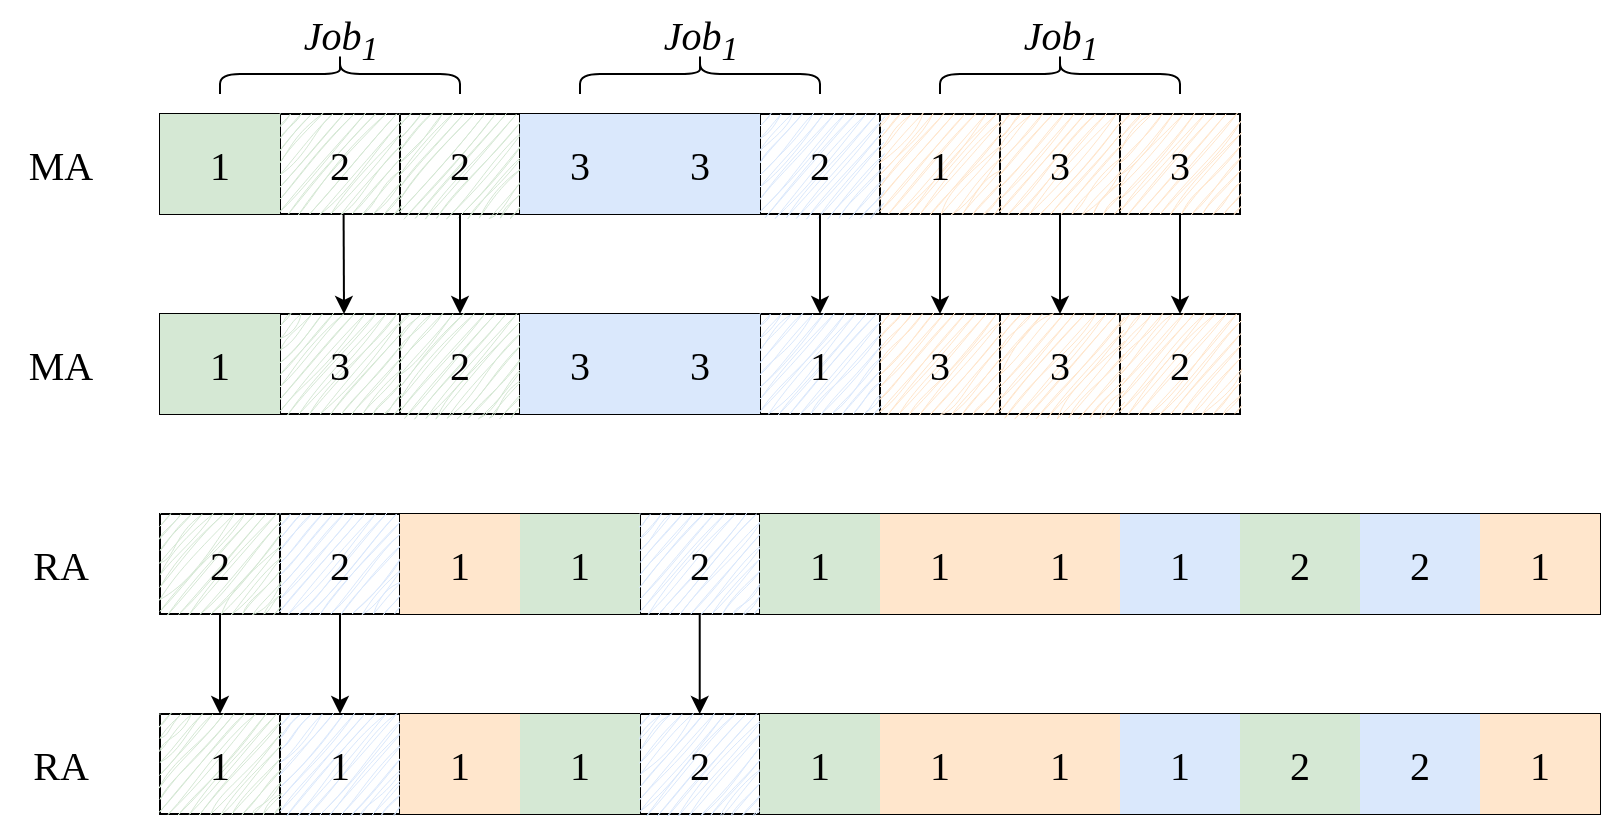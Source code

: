 <mxfile version="26.1.0">
  <diagram name="第 1 页" id="AHAPyQRtncF2UGEA-5q6">
    <mxGraphModel dx="2074" dy="1098" grid="1" gridSize="10" guides="1" tooltips="1" connect="1" arrows="1" fold="1" page="1" pageScale="1" pageWidth="827" pageHeight="1169" math="0" shadow="0">
      <root>
        <mxCell id="0" />
        <mxCell id="1" parent="0" />
        <mxCell id="YXs4LQtfpxjAGhwu3uiu-19" value="" style="shape=table;startSize=0;container=1;collapsible=0;childLayout=tableLayout;fontFamily=Times New Roman;fontSize=20;" vertex="1" parent="1">
          <mxGeometry x="100" y="230" width="540" height="50" as="geometry" />
        </mxCell>
        <mxCell id="YXs4LQtfpxjAGhwu3uiu-20" value="" style="shape=tableRow;horizontal=0;startSize=0;swimlaneHead=0;swimlaneBody=0;strokeColor=inherit;top=0;left=0;bottom=0;right=0;collapsible=0;dropTarget=0;fillColor=none;points=[[0,0.5],[1,0.5]];portConstraint=eastwest;fontFamily=Times New Roman;fontSize=20;" vertex="1" parent="YXs4LQtfpxjAGhwu3uiu-19">
          <mxGeometry width="540" height="50" as="geometry" />
        </mxCell>
        <mxCell id="YXs4LQtfpxjAGhwu3uiu-21" value="1" style="shape=partialRectangle;html=1;whiteSpace=wrap;connectable=0;strokeColor=#82b366;overflow=hidden;fillColor=#d5e8d4;top=0;left=0;bottom=0;right=0;pointerEvents=1;fontFamily=Times New Roman;fontSize=20;" vertex="1" parent="YXs4LQtfpxjAGhwu3uiu-20">
          <mxGeometry width="60" height="50" as="geometry">
            <mxRectangle width="60" height="50" as="alternateBounds" />
          </mxGeometry>
        </mxCell>
        <mxCell id="YXs4LQtfpxjAGhwu3uiu-22" value="2" style="shape=partialRectangle;html=1;whiteSpace=wrap;connectable=0;strokeColor=#82b366;overflow=hidden;fillColor=#d5e8d4;top=0;left=0;bottom=0;right=0;pointerEvents=1;fontFamily=Times New Roman;fontSize=20;sketch=1;curveFitting=1;jiggle=2;" vertex="1" parent="YXs4LQtfpxjAGhwu3uiu-20">
          <mxGeometry x="60" width="60" height="50" as="geometry">
            <mxRectangle width="60" height="50" as="alternateBounds" />
          </mxGeometry>
        </mxCell>
        <mxCell id="YXs4LQtfpxjAGhwu3uiu-23" value="2" style="shape=partialRectangle;html=1;whiteSpace=wrap;connectable=0;strokeColor=#82b366;overflow=hidden;fillColor=#d5e8d4;top=0;left=0;bottom=0;right=0;pointerEvents=1;fontFamily=Times New Roman;fontSize=20;sketch=1;curveFitting=1;jiggle=2;" vertex="1" parent="YXs4LQtfpxjAGhwu3uiu-20">
          <mxGeometry x="120" width="60" height="50" as="geometry">
            <mxRectangle width="60" height="50" as="alternateBounds" />
          </mxGeometry>
        </mxCell>
        <mxCell id="YXs4LQtfpxjAGhwu3uiu-24" value="3" style="shape=partialRectangle;html=1;whiteSpace=wrap;connectable=0;strokeColor=#6c8ebf;overflow=hidden;fillColor=#dae8fc;top=0;left=0;bottom=0;right=0;pointerEvents=1;fontFamily=Times New Roman;fontSize=20;" vertex="1" parent="YXs4LQtfpxjAGhwu3uiu-20">
          <mxGeometry x="180" width="60" height="50" as="geometry">
            <mxRectangle width="60" height="50" as="alternateBounds" />
          </mxGeometry>
        </mxCell>
        <mxCell id="YXs4LQtfpxjAGhwu3uiu-25" value="3" style="shape=partialRectangle;html=1;whiteSpace=wrap;connectable=0;strokeColor=#6c8ebf;overflow=hidden;fillColor=#dae8fc;top=0;left=0;bottom=0;right=0;pointerEvents=1;fontFamily=Times New Roman;fontSize=20;" vertex="1" parent="YXs4LQtfpxjAGhwu3uiu-20">
          <mxGeometry x="240" width="60" height="50" as="geometry">
            <mxRectangle width="60" height="50" as="alternateBounds" />
          </mxGeometry>
        </mxCell>
        <mxCell id="YXs4LQtfpxjAGhwu3uiu-26" value="2" style="shape=partialRectangle;html=1;whiteSpace=wrap;connectable=0;strokeColor=#6c8ebf;overflow=hidden;fillColor=#dae8fc;top=0;left=0;bottom=0;right=0;pointerEvents=1;fontFamily=Times New Roman;fontSize=20;sketch=1;curveFitting=1;jiggle=2;" vertex="1" parent="YXs4LQtfpxjAGhwu3uiu-20">
          <mxGeometry x="300" width="60" height="50" as="geometry">
            <mxRectangle width="60" height="50" as="alternateBounds" />
          </mxGeometry>
        </mxCell>
        <mxCell id="YXs4LQtfpxjAGhwu3uiu-27" value="1" style="shape=partialRectangle;html=1;whiteSpace=wrap;connectable=0;strokeColor=#d79b00;overflow=hidden;fillColor=#ffe6cc;top=0;left=0;bottom=0;right=0;pointerEvents=1;fontFamily=Times New Roman;fontSize=20;sketch=1;curveFitting=1;jiggle=2;" vertex="1" parent="YXs4LQtfpxjAGhwu3uiu-20">
          <mxGeometry x="360" width="60" height="50" as="geometry">
            <mxRectangle width="60" height="50" as="alternateBounds" />
          </mxGeometry>
        </mxCell>
        <mxCell id="YXs4LQtfpxjAGhwu3uiu-28" value="3" style="shape=partialRectangle;html=1;whiteSpace=wrap;connectable=0;strokeColor=#d79b00;overflow=hidden;fillColor=#ffe6cc;top=0;left=0;bottom=0;right=0;pointerEvents=1;fontFamily=Times New Roman;fontSize=20;sketch=1;curveFitting=1;jiggle=2;" vertex="1" parent="YXs4LQtfpxjAGhwu3uiu-20">
          <mxGeometry x="420" width="60" height="50" as="geometry">
            <mxRectangle width="60" height="50" as="alternateBounds" />
          </mxGeometry>
        </mxCell>
        <mxCell id="YXs4LQtfpxjAGhwu3uiu-29" value="3" style="shape=partialRectangle;html=1;whiteSpace=wrap;connectable=0;strokeColor=#d79b00;overflow=hidden;fillColor=#ffe6cc;top=0;left=0;bottom=0;right=0;pointerEvents=1;fontFamily=Times New Roman;fontSize=20;sketch=1;curveFitting=1;jiggle=2;" vertex="1" parent="YXs4LQtfpxjAGhwu3uiu-20">
          <mxGeometry x="480" width="60" height="50" as="geometry">
            <mxRectangle width="60" height="50" as="alternateBounds" />
          </mxGeometry>
        </mxCell>
        <mxCell id="YXs4LQtfpxjAGhwu3uiu-30" value="MA" style="text;html=1;align=center;verticalAlign=middle;resizable=0;points=[];autosize=1;strokeColor=none;fillColor=none;fontFamily=Times New Roman;fontSize=20;" vertex="1" parent="1">
          <mxGeometry x="20" y="235" width="60" height="40" as="geometry" />
        </mxCell>
        <mxCell id="YXs4LQtfpxjAGhwu3uiu-43" value="" style="shape=table;startSize=0;container=1;collapsible=0;childLayout=tableLayout;fontFamily=Times New Roman;fontSize=20;" vertex="1" parent="1">
          <mxGeometry x="100" y="330" width="540" height="50" as="geometry" />
        </mxCell>
        <mxCell id="YXs4LQtfpxjAGhwu3uiu-44" value="" style="shape=tableRow;horizontal=0;startSize=0;swimlaneHead=0;swimlaneBody=0;strokeColor=inherit;top=0;left=0;bottom=0;right=0;collapsible=0;dropTarget=0;fillColor=none;points=[[0,0.5],[1,0.5]];portConstraint=eastwest;fontFamily=Times New Roman;fontSize=20;" vertex="1" parent="YXs4LQtfpxjAGhwu3uiu-43">
          <mxGeometry width="540" height="50" as="geometry" />
        </mxCell>
        <mxCell id="YXs4LQtfpxjAGhwu3uiu-45" value="1" style="shape=partialRectangle;html=1;whiteSpace=wrap;connectable=0;strokeColor=#82b366;overflow=hidden;fillColor=#d5e8d4;top=0;left=0;bottom=0;right=0;pointerEvents=1;fontFamily=Times New Roman;fontSize=20;" vertex="1" parent="YXs4LQtfpxjAGhwu3uiu-44">
          <mxGeometry width="60" height="50" as="geometry">
            <mxRectangle width="60" height="50" as="alternateBounds" />
          </mxGeometry>
        </mxCell>
        <mxCell id="YXs4LQtfpxjAGhwu3uiu-46" value="3" style="shape=partialRectangle;html=1;whiteSpace=wrap;connectable=0;strokeColor=#82b366;overflow=hidden;fillColor=#d5e8d4;top=0;left=0;bottom=0;right=0;pointerEvents=1;fontFamily=Times New Roman;fontSize=20;sketch=1;curveFitting=1;jiggle=2;" vertex="1" parent="YXs4LQtfpxjAGhwu3uiu-44">
          <mxGeometry x="60" width="60" height="50" as="geometry">
            <mxRectangle width="60" height="50" as="alternateBounds" />
          </mxGeometry>
        </mxCell>
        <mxCell id="YXs4LQtfpxjAGhwu3uiu-47" value="2" style="shape=partialRectangle;html=1;whiteSpace=wrap;connectable=0;strokeColor=#82b366;overflow=hidden;fillColor=#d5e8d4;top=0;left=0;bottom=0;right=0;pointerEvents=1;fontFamily=Times New Roman;fontSize=20;sketch=1;curveFitting=1;jiggle=2;" vertex="1" parent="YXs4LQtfpxjAGhwu3uiu-44">
          <mxGeometry x="120" width="60" height="50" as="geometry">
            <mxRectangle width="60" height="50" as="alternateBounds" />
          </mxGeometry>
        </mxCell>
        <mxCell id="YXs4LQtfpxjAGhwu3uiu-48" value="3" style="shape=partialRectangle;html=1;whiteSpace=wrap;connectable=0;strokeColor=#6c8ebf;overflow=hidden;fillColor=#dae8fc;top=0;left=0;bottom=0;right=0;pointerEvents=1;fontFamily=Times New Roman;fontSize=20;" vertex="1" parent="YXs4LQtfpxjAGhwu3uiu-44">
          <mxGeometry x="180" width="60" height="50" as="geometry">
            <mxRectangle width="60" height="50" as="alternateBounds" />
          </mxGeometry>
        </mxCell>
        <mxCell id="YXs4LQtfpxjAGhwu3uiu-49" value="3" style="shape=partialRectangle;html=1;whiteSpace=wrap;connectable=0;strokeColor=#6c8ebf;overflow=hidden;fillColor=#dae8fc;top=0;left=0;bottom=0;right=0;pointerEvents=1;fontFamily=Times New Roman;fontSize=20;" vertex="1" parent="YXs4LQtfpxjAGhwu3uiu-44">
          <mxGeometry x="240" width="60" height="50" as="geometry">
            <mxRectangle width="60" height="50" as="alternateBounds" />
          </mxGeometry>
        </mxCell>
        <mxCell id="YXs4LQtfpxjAGhwu3uiu-50" value="1" style="shape=partialRectangle;html=1;whiteSpace=wrap;connectable=0;strokeColor=#6c8ebf;overflow=hidden;fillColor=#dae8fc;top=0;left=0;bottom=0;right=0;pointerEvents=1;fontFamily=Times New Roman;fontSize=20;sketch=1;curveFitting=1;jiggle=2;" vertex="1" parent="YXs4LQtfpxjAGhwu3uiu-44">
          <mxGeometry x="300" width="60" height="50" as="geometry">
            <mxRectangle width="60" height="50" as="alternateBounds" />
          </mxGeometry>
        </mxCell>
        <mxCell id="YXs4LQtfpxjAGhwu3uiu-51" value="3" style="shape=partialRectangle;html=1;whiteSpace=wrap;connectable=0;strokeColor=#d79b00;overflow=hidden;fillColor=#ffe6cc;top=0;left=0;bottom=0;right=0;pointerEvents=1;fontFamily=Times New Roman;fontSize=20;sketch=1;curveFitting=1;jiggle=2;" vertex="1" parent="YXs4LQtfpxjAGhwu3uiu-44">
          <mxGeometry x="360" width="60" height="50" as="geometry">
            <mxRectangle width="60" height="50" as="alternateBounds" />
          </mxGeometry>
        </mxCell>
        <mxCell id="YXs4LQtfpxjAGhwu3uiu-52" value="3" style="shape=partialRectangle;html=1;whiteSpace=wrap;connectable=0;strokeColor=#d79b00;overflow=hidden;fillColor=#ffe6cc;top=0;left=0;bottom=0;right=0;pointerEvents=1;fontFamily=Times New Roman;fontSize=20;sketch=1;curveFitting=1;jiggle=2;" vertex="1" parent="YXs4LQtfpxjAGhwu3uiu-44">
          <mxGeometry x="420" width="60" height="50" as="geometry">
            <mxRectangle width="60" height="50" as="alternateBounds" />
          </mxGeometry>
        </mxCell>
        <mxCell id="YXs4LQtfpxjAGhwu3uiu-53" value="2" style="shape=partialRectangle;html=1;whiteSpace=wrap;connectable=0;strokeColor=#d79b00;overflow=hidden;fillColor=#ffe6cc;top=0;left=0;bottom=0;right=0;pointerEvents=1;fontFamily=Times New Roman;fontSize=20;sketch=1;curveFitting=1;jiggle=2;" vertex="1" parent="YXs4LQtfpxjAGhwu3uiu-44">
          <mxGeometry x="480" width="60" height="50" as="geometry">
            <mxRectangle width="60" height="50" as="alternateBounds" />
          </mxGeometry>
        </mxCell>
        <mxCell id="YXs4LQtfpxjAGhwu3uiu-54" value="MA" style="text;html=1;align=center;verticalAlign=middle;resizable=0;points=[];autosize=1;strokeColor=none;fillColor=none;fontFamily=Times New Roman;fontSize=20;" vertex="1" parent="1">
          <mxGeometry x="20" y="335" width="60" height="40" as="geometry" />
        </mxCell>
        <mxCell id="YXs4LQtfpxjAGhwu3uiu-55" value="" style="endArrow=classic;html=1;rounded=0;exitX=0.17;exitY=1.009;exitDx=0;exitDy=0;exitPerimeter=0;fontFamily=Times New Roman;" edge="1" parent="1" source="YXs4LQtfpxjAGhwu3uiu-20">
          <mxGeometry width="50" height="50" relative="1" as="geometry">
            <mxPoint x="330" y="310" as="sourcePoint" />
            <mxPoint x="192" y="330" as="targetPoint" />
          </mxGeometry>
        </mxCell>
        <mxCell id="YXs4LQtfpxjAGhwu3uiu-56" value="" style="endArrow=classic;html=1;rounded=0;exitX=0.17;exitY=1.009;exitDx=0;exitDy=0;exitPerimeter=0;fontFamily=Times New Roman;" edge="1" parent="1">
          <mxGeometry width="50" height="50" relative="1" as="geometry">
            <mxPoint x="250" y="280" as="sourcePoint" />
            <mxPoint x="250" y="330" as="targetPoint" />
          </mxGeometry>
        </mxCell>
        <mxCell id="YXs4LQtfpxjAGhwu3uiu-57" value="" style="endArrow=classic;html=1;rounded=0;exitX=0.17;exitY=1.009;exitDx=0;exitDy=0;exitPerimeter=0;fontFamily=Times New Roman;" edge="1" parent="1">
          <mxGeometry width="50" height="50" relative="1" as="geometry">
            <mxPoint x="490" y="280" as="sourcePoint" />
            <mxPoint x="490" y="330" as="targetPoint" />
          </mxGeometry>
        </mxCell>
        <mxCell id="YXs4LQtfpxjAGhwu3uiu-58" value="" style="endArrow=classic;html=1;rounded=0;exitX=0.17;exitY=1.009;exitDx=0;exitDy=0;exitPerimeter=0;fontFamily=Times New Roman;" edge="1" parent="1">
          <mxGeometry width="50" height="50" relative="1" as="geometry">
            <mxPoint x="550" y="280" as="sourcePoint" />
            <mxPoint x="550" y="330" as="targetPoint" />
          </mxGeometry>
        </mxCell>
        <mxCell id="YXs4LQtfpxjAGhwu3uiu-59" value="" style="endArrow=classic;html=1;rounded=0;exitX=0.17;exitY=1.009;exitDx=0;exitDy=0;exitPerimeter=0;fontFamily=Times New Roman;" edge="1" parent="1">
          <mxGeometry width="50" height="50" relative="1" as="geometry">
            <mxPoint x="610" y="280" as="sourcePoint" />
            <mxPoint x="610" y="330" as="targetPoint" />
          </mxGeometry>
        </mxCell>
        <mxCell id="YXs4LQtfpxjAGhwu3uiu-60" value="" style="endArrow=classic;html=1;rounded=0;exitX=0.17;exitY=1.009;exitDx=0;exitDy=0;exitPerimeter=0;fontFamily=Times New Roman;" edge="1" parent="1">
          <mxGeometry width="50" height="50" relative="1" as="geometry">
            <mxPoint x="430" y="280" as="sourcePoint" />
            <mxPoint x="430" y="330" as="targetPoint" />
          </mxGeometry>
        </mxCell>
        <mxCell id="YXs4LQtfpxjAGhwu3uiu-72" value="RA" style="text;html=1;align=center;verticalAlign=middle;resizable=0;points=[];autosize=1;strokeColor=none;fillColor=none;fontFamily=Times New Roman;fontSize=20;" vertex="1" parent="1">
          <mxGeometry x="25" y="435" width="50" height="40" as="geometry" />
        </mxCell>
        <mxCell id="YXs4LQtfpxjAGhwu3uiu-73" value="" style="shape=table;startSize=0;container=1;collapsible=0;childLayout=tableLayout;fontFamily=Times New Roman;fontSize=20;" vertex="1" parent="1">
          <mxGeometry x="100" y="430" width="720" height="50" as="geometry" />
        </mxCell>
        <mxCell id="YXs4LQtfpxjAGhwu3uiu-74" value="" style="shape=tableRow;horizontal=0;startSize=0;swimlaneHead=0;swimlaneBody=0;strokeColor=inherit;top=0;left=0;bottom=0;right=0;collapsible=0;dropTarget=0;fillColor=none;points=[[0,0.5],[1,0.5]];portConstraint=eastwest;fontFamily=Times New Roman;fontSize=20;" vertex="1" parent="YXs4LQtfpxjAGhwu3uiu-73">
          <mxGeometry width="720" height="50" as="geometry" />
        </mxCell>
        <mxCell id="YXs4LQtfpxjAGhwu3uiu-75" value="2" style="shape=partialRectangle;html=1;whiteSpace=wrap;connectable=0;strokeColor=#82b366;overflow=hidden;fillColor=#d5e8d4;top=0;left=0;bottom=0;right=0;pointerEvents=1;fontFamily=Times New Roman;fontSize=20;sketch=1;curveFitting=1;jiggle=2;" vertex="1" parent="YXs4LQtfpxjAGhwu3uiu-74">
          <mxGeometry width="60" height="50" as="geometry">
            <mxRectangle width="60" height="50" as="alternateBounds" />
          </mxGeometry>
        </mxCell>
        <mxCell id="YXs4LQtfpxjAGhwu3uiu-76" value="2" style="shape=partialRectangle;html=1;whiteSpace=wrap;connectable=0;strokeColor=#6c8ebf;overflow=hidden;fillColor=#dae8fc;top=0;left=0;bottom=0;right=0;pointerEvents=1;fontFamily=Times New Roman;fontSize=20;sketch=1;curveFitting=1;jiggle=2;" vertex="1" parent="YXs4LQtfpxjAGhwu3uiu-74">
          <mxGeometry x="60" width="60" height="50" as="geometry">
            <mxRectangle width="60" height="50" as="alternateBounds" />
          </mxGeometry>
        </mxCell>
        <mxCell id="YXs4LQtfpxjAGhwu3uiu-77" value="1" style="shape=partialRectangle;html=1;whiteSpace=wrap;connectable=0;strokeColor=#d79b00;overflow=hidden;fillColor=#ffe6cc;top=0;left=0;bottom=0;right=0;pointerEvents=1;fontFamily=Times New Roman;fontSize=20;" vertex="1" parent="YXs4LQtfpxjAGhwu3uiu-74">
          <mxGeometry x="120" width="60" height="50" as="geometry">
            <mxRectangle width="60" height="50" as="alternateBounds" />
          </mxGeometry>
        </mxCell>
        <mxCell id="YXs4LQtfpxjAGhwu3uiu-78" value="1" style="shape=partialRectangle;html=1;whiteSpace=wrap;connectable=0;strokeColor=#82b366;overflow=hidden;fillColor=#d5e8d4;top=0;left=0;bottom=0;right=0;pointerEvents=1;fontFamily=Times New Roman;fontSize=20;" vertex="1" parent="YXs4LQtfpxjAGhwu3uiu-74">
          <mxGeometry x="180" width="60" height="50" as="geometry">
            <mxRectangle width="60" height="50" as="alternateBounds" />
          </mxGeometry>
        </mxCell>
        <mxCell id="YXs4LQtfpxjAGhwu3uiu-79" value="2" style="shape=partialRectangle;html=1;whiteSpace=wrap;connectable=0;strokeColor=#6c8ebf;overflow=hidden;fillColor=#dae8fc;top=0;left=0;bottom=0;right=0;pointerEvents=1;fontFamily=Times New Roman;fontSize=20;sketch=1;curveFitting=1;jiggle=2;" vertex="1" parent="YXs4LQtfpxjAGhwu3uiu-74">
          <mxGeometry x="240" width="60" height="50" as="geometry">
            <mxRectangle width="60" height="50" as="alternateBounds" />
          </mxGeometry>
        </mxCell>
        <mxCell id="YXs4LQtfpxjAGhwu3uiu-80" value="1" style="shape=partialRectangle;html=1;whiteSpace=wrap;connectable=0;strokeColor=#82b366;overflow=hidden;fillColor=#d5e8d4;top=0;left=0;bottom=0;right=0;pointerEvents=1;fontFamily=Times New Roman;fontSize=20;" vertex="1" parent="YXs4LQtfpxjAGhwu3uiu-74">
          <mxGeometry x="300" width="60" height="50" as="geometry">
            <mxRectangle width="60" height="50" as="alternateBounds" />
          </mxGeometry>
        </mxCell>
        <mxCell id="YXs4LQtfpxjAGhwu3uiu-81" value="1" style="shape=partialRectangle;html=1;whiteSpace=wrap;connectable=0;strokeColor=#d79b00;overflow=hidden;fillColor=#ffe6cc;top=0;left=0;bottom=0;right=0;pointerEvents=1;fontFamily=Times New Roman;fontSize=20;" vertex="1" parent="YXs4LQtfpxjAGhwu3uiu-74">
          <mxGeometry x="360" width="60" height="50" as="geometry">
            <mxRectangle width="60" height="50" as="alternateBounds" />
          </mxGeometry>
        </mxCell>
        <mxCell id="YXs4LQtfpxjAGhwu3uiu-82" value="1" style="shape=partialRectangle;html=1;whiteSpace=wrap;connectable=0;strokeColor=#d79b00;overflow=hidden;fillColor=#ffe6cc;top=0;left=0;bottom=0;right=0;pointerEvents=1;fontFamily=Times New Roman;fontSize=20;" vertex="1" parent="YXs4LQtfpxjAGhwu3uiu-74">
          <mxGeometry x="420" width="60" height="50" as="geometry">
            <mxRectangle width="60" height="50" as="alternateBounds" />
          </mxGeometry>
        </mxCell>
        <mxCell id="YXs4LQtfpxjAGhwu3uiu-83" value="1" style="shape=partialRectangle;html=1;whiteSpace=wrap;connectable=0;strokeColor=#6c8ebf;overflow=hidden;fillColor=#dae8fc;top=0;left=0;bottom=0;right=0;pointerEvents=1;fontFamily=Times New Roman;fontSize=20;" vertex="1" parent="YXs4LQtfpxjAGhwu3uiu-74">
          <mxGeometry x="480" width="60" height="50" as="geometry">
            <mxRectangle width="60" height="50" as="alternateBounds" />
          </mxGeometry>
        </mxCell>
        <mxCell id="YXs4LQtfpxjAGhwu3uiu-84" value="2" style="shape=partialRectangle;html=1;whiteSpace=wrap;connectable=0;strokeColor=#82b366;overflow=hidden;fillColor=#d5e8d4;top=0;left=0;bottom=0;right=0;pointerEvents=1;fontFamily=Times New Roman;fontSize=20;" vertex="1" parent="YXs4LQtfpxjAGhwu3uiu-74">
          <mxGeometry x="540" width="60" height="50" as="geometry">
            <mxRectangle width="60" height="50" as="alternateBounds" />
          </mxGeometry>
        </mxCell>
        <mxCell id="YXs4LQtfpxjAGhwu3uiu-85" value="2" style="shape=partialRectangle;html=1;whiteSpace=wrap;connectable=0;strokeColor=#6c8ebf;overflow=hidden;fillColor=#dae8fc;top=0;left=0;bottom=0;right=0;pointerEvents=1;fontFamily=Times New Roman;fontSize=20;" vertex="1" parent="YXs4LQtfpxjAGhwu3uiu-74">
          <mxGeometry x="600" width="60" height="50" as="geometry">
            <mxRectangle width="60" height="50" as="alternateBounds" />
          </mxGeometry>
        </mxCell>
        <mxCell id="YXs4LQtfpxjAGhwu3uiu-86" value="1" style="shape=partialRectangle;html=1;whiteSpace=wrap;connectable=0;strokeColor=#d79b00;overflow=hidden;fillColor=#ffe6cc;top=0;left=0;bottom=0;right=0;pointerEvents=1;fontFamily=Times New Roman;fontSize=20;" vertex="1" parent="YXs4LQtfpxjAGhwu3uiu-74">
          <mxGeometry x="660" width="60" height="50" as="geometry">
            <mxRectangle width="60" height="50" as="alternateBounds" />
          </mxGeometry>
        </mxCell>
        <mxCell id="YXs4LQtfpxjAGhwu3uiu-87" value="RA" style="text;html=1;align=center;verticalAlign=middle;resizable=0;points=[];autosize=1;strokeColor=none;fillColor=none;fontFamily=Times New Roman;fontSize=20;" vertex="1" parent="1">
          <mxGeometry x="25" y="535" width="50" height="40" as="geometry" />
        </mxCell>
        <mxCell id="YXs4LQtfpxjAGhwu3uiu-88" value="" style="shape=table;startSize=0;container=1;collapsible=0;childLayout=tableLayout;fontFamily=Times New Roman;fontSize=20;" vertex="1" parent="1">
          <mxGeometry x="100" y="530" width="720" height="50" as="geometry" />
        </mxCell>
        <mxCell id="YXs4LQtfpxjAGhwu3uiu-89" value="" style="shape=tableRow;horizontal=0;startSize=0;swimlaneHead=0;swimlaneBody=0;strokeColor=inherit;top=0;left=0;bottom=0;right=0;collapsible=0;dropTarget=0;fillColor=none;points=[[0,0.5],[1,0.5]];portConstraint=eastwest;fontFamily=Times New Roman;fontSize=20;" vertex="1" parent="YXs4LQtfpxjAGhwu3uiu-88">
          <mxGeometry width="720" height="50" as="geometry" />
        </mxCell>
        <mxCell id="YXs4LQtfpxjAGhwu3uiu-90" value="1" style="shape=partialRectangle;html=1;whiteSpace=wrap;connectable=0;strokeColor=#82b366;overflow=hidden;fillColor=#d5e8d4;top=0;left=0;bottom=0;right=0;pointerEvents=1;fontFamily=Times New Roman;fontSize=20;sketch=1;curveFitting=1;jiggle=2;" vertex="1" parent="YXs4LQtfpxjAGhwu3uiu-89">
          <mxGeometry width="60" height="50" as="geometry">
            <mxRectangle width="60" height="50" as="alternateBounds" />
          </mxGeometry>
        </mxCell>
        <mxCell id="YXs4LQtfpxjAGhwu3uiu-91" value="1" style="shape=partialRectangle;html=1;whiteSpace=wrap;connectable=0;strokeColor=#6c8ebf;overflow=hidden;fillColor=#dae8fc;top=0;left=0;bottom=0;right=0;pointerEvents=1;fontFamily=Times New Roman;fontSize=20;sketch=1;curveFitting=1;jiggle=2;" vertex="1" parent="YXs4LQtfpxjAGhwu3uiu-89">
          <mxGeometry x="60" width="60" height="50" as="geometry">
            <mxRectangle width="60" height="50" as="alternateBounds" />
          </mxGeometry>
        </mxCell>
        <mxCell id="YXs4LQtfpxjAGhwu3uiu-92" value="1" style="shape=partialRectangle;html=1;whiteSpace=wrap;connectable=0;strokeColor=#d79b00;overflow=hidden;fillColor=#ffe6cc;top=0;left=0;bottom=0;right=0;pointerEvents=1;fontFamily=Times New Roman;fontSize=20;" vertex="1" parent="YXs4LQtfpxjAGhwu3uiu-89">
          <mxGeometry x="120" width="60" height="50" as="geometry">
            <mxRectangle width="60" height="50" as="alternateBounds" />
          </mxGeometry>
        </mxCell>
        <mxCell id="YXs4LQtfpxjAGhwu3uiu-93" value="1" style="shape=partialRectangle;html=1;whiteSpace=wrap;connectable=0;strokeColor=#82b366;overflow=hidden;fillColor=#d5e8d4;top=0;left=0;bottom=0;right=0;pointerEvents=1;fontFamily=Times New Roman;fontSize=20;" vertex="1" parent="YXs4LQtfpxjAGhwu3uiu-89">
          <mxGeometry x="180" width="60" height="50" as="geometry">
            <mxRectangle width="60" height="50" as="alternateBounds" />
          </mxGeometry>
        </mxCell>
        <mxCell id="YXs4LQtfpxjAGhwu3uiu-94" value="2" style="shape=partialRectangle;html=1;whiteSpace=wrap;connectable=0;strokeColor=#6c8ebf;overflow=hidden;fillColor=#dae8fc;top=0;left=0;bottom=0;right=0;pointerEvents=1;fontFamily=Times New Roman;fontSize=20;sketch=1;curveFitting=1;jiggle=2;" vertex="1" parent="YXs4LQtfpxjAGhwu3uiu-89">
          <mxGeometry x="240" width="60" height="50" as="geometry">
            <mxRectangle width="60" height="50" as="alternateBounds" />
          </mxGeometry>
        </mxCell>
        <mxCell id="YXs4LQtfpxjAGhwu3uiu-95" value="1" style="shape=partialRectangle;html=1;whiteSpace=wrap;connectable=0;strokeColor=#82b366;overflow=hidden;fillColor=#d5e8d4;top=0;left=0;bottom=0;right=0;pointerEvents=1;fontFamily=Times New Roman;fontSize=20;" vertex="1" parent="YXs4LQtfpxjAGhwu3uiu-89">
          <mxGeometry x="300" width="60" height="50" as="geometry">
            <mxRectangle width="60" height="50" as="alternateBounds" />
          </mxGeometry>
        </mxCell>
        <mxCell id="YXs4LQtfpxjAGhwu3uiu-96" value="1" style="shape=partialRectangle;html=1;whiteSpace=wrap;connectable=0;strokeColor=#d79b00;overflow=hidden;fillColor=#ffe6cc;top=0;left=0;bottom=0;right=0;pointerEvents=1;fontFamily=Times New Roman;fontSize=20;" vertex="1" parent="YXs4LQtfpxjAGhwu3uiu-89">
          <mxGeometry x="360" width="60" height="50" as="geometry">
            <mxRectangle width="60" height="50" as="alternateBounds" />
          </mxGeometry>
        </mxCell>
        <mxCell id="YXs4LQtfpxjAGhwu3uiu-97" value="1" style="shape=partialRectangle;html=1;whiteSpace=wrap;connectable=0;strokeColor=#d79b00;overflow=hidden;fillColor=#ffe6cc;top=0;left=0;bottom=0;right=0;pointerEvents=1;fontFamily=Times New Roman;fontSize=20;" vertex="1" parent="YXs4LQtfpxjAGhwu3uiu-89">
          <mxGeometry x="420" width="60" height="50" as="geometry">
            <mxRectangle width="60" height="50" as="alternateBounds" />
          </mxGeometry>
        </mxCell>
        <mxCell id="YXs4LQtfpxjAGhwu3uiu-98" value="1" style="shape=partialRectangle;html=1;whiteSpace=wrap;connectable=0;strokeColor=#6c8ebf;overflow=hidden;fillColor=#dae8fc;top=0;left=0;bottom=0;right=0;pointerEvents=1;fontFamily=Times New Roman;fontSize=20;" vertex="1" parent="YXs4LQtfpxjAGhwu3uiu-89">
          <mxGeometry x="480" width="60" height="50" as="geometry">
            <mxRectangle width="60" height="50" as="alternateBounds" />
          </mxGeometry>
        </mxCell>
        <mxCell id="YXs4LQtfpxjAGhwu3uiu-99" value="2" style="shape=partialRectangle;html=1;whiteSpace=wrap;connectable=0;strokeColor=#82b366;overflow=hidden;fillColor=#d5e8d4;top=0;left=0;bottom=0;right=0;pointerEvents=1;fontFamily=Times New Roman;fontSize=20;" vertex="1" parent="YXs4LQtfpxjAGhwu3uiu-89">
          <mxGeometry x="540" width="60" height="50" as="geometry">
            <mxRectangle width="60" height="50" as="alternateBounds" />
          </mxGeometry>
        </mxCell>
        <mxCell id="YXs4LQtfpxjAGhwu3uiu-100" value="2" style="shape=partialRectangle;html=1;whiteSpace=wrap;connectable=0;strokeColor=#6c8ebf;overflow=hidden;fillColor=#dae8fc;top=0;left=0;bottom=0;right=0;pointerEvents=1;fontFamily=Times New Roman;fontSize=20;" vertex="1" parent="YXs4LQtfpxjAGhwu3uiu-89">
          <mxGeometry x="600" width="60" height="50" as="geometry">
            <mxRectangle width="60" height="50" as="alternateBounds" />
          </mxGeometry>
        </mxCell>
        <mxCell id="YXs4LQtfpxjAGhwu3uiu-101" value="1" style="shape=partialRectangle;html=1;whiteSpace=wrap;connectable=0;strokeColor=#d79b00;overflow=hidden;fillColor=#ffe6cc;top=0;left=0;bottom=0;right=0;pointerEvents=1;fontFamily=Times New Roman;fontSize=20;" vertex="1" parent="YXs4LQtfpxjAGhwu3uiu-89">
          <mxGeometry x="660" width="60" height="50" as="geometry">
            <mxRectangle width="60" height="50" as="alternateBounds" />
          </mxGeometry>
        </mxCell>
        <mxCell id="YXs4LQtfpxjAGhwu3uiu-102" value="" style="endArrow=classic;html=1;rounded=0;exitX=0.17;exitY=1.009;exitDx=0;exitDy=0;exitPerimeter=0;fontFamily=Times New Roman;" edge="1" parent="1">
          <mxGeometry width="50" height="50" relative="1" as="geometry">
            <mxPoint x="130" y="480" as="sourcePoint" />
            <mxPoint x="130" y="530" as="targetPoint" />
          </mxGeometry>
        </mxCell>
        <mxCell id="YXs4LQtfpxjAGhwu3uiu-103" value="" style="endArrow=classic;html=1;rounded=0;exitX=0.17;exitY=1.009;exitDx=0;exitDy=0;exitPerimeter=0;fontFamily=Times New Roman;" edge="1" parent="1">
          <mxGeometry width="50" height="50" relative="1" as="geometry">
            <mxPoint x="190" y="480" as="sourcePoint" />
            <mxPoint x="190" y="530" as="targetPoint" />
          </mxGeometry>
        </mxCell>
        <mxCell id="YXs4LQtfpxjAGhwu3uiu-104" value="" style="endArrow=classic;html=1;rounded=0;exitX=0.17;exitY=1.009;exitDx=0;exitDy=0;exitPerimeter=0;fontFamily=Times New Roman;" edge="1" parent="1">
          <mxGeometry width="50" height="50" relative="1" as="geometry">
            <mxPoint x="369.86" y="480" as="sourcePoint" />
            <mxPoint x="369.86" y="530" as="targetPoint" />
          </mxGeometry>
        </mxCell>
        <mxCell id="YXs4LQtfpxjAGhwu3uiu-106" value="" style="shape=curlyBracket;whiteSpace=wrap;html=1;rounded=1;labelPosition=left;verticalLabelPosition=middle;align=right;verticalAlign=middle;rotation=90;fontFamily=Times New Roman;" vertex="1" parent="1">
          <mxGeometry x="180" y="150" width="20" height="120" as="geometry" />
        </mxCell>
        <mxCell id="YXs4LQtfpxjAGhwu3uiu-107" value="" style="shape=curlyBracket;whiteSpace=wrap;html=1;rounded=1;labelPosition=left;verticalLabelPosition=middle;align=right;verticalAlign=middle;rotation=90;fontFamily=Times New Roman;" vertex="1" parent="1">
          <mxGeometry x="360" y="150" width="20" height="120" as="geometry" />
        </mxCell>
        <mxCell id="YXs4LQtfpxjAGhwu3uiu-108" value="" style="shape=curlyBracket;whiteSpace=wrap;html=1;rounded=1;labelPosition=left;verticalLabelPosition=middle;align=right;verticalAlign=middle;rotation=90;fontFamily=Times New Roman;" vertex="1" parent="1">
          <mxGeometry x="540" y="150" width="20" height="120" as="geometry" />
        </mxCell>
        <mxCell id="YXs4LQtfpxjAGhwu3uiu-110" value="Job&lt;sub&gt;1&lt;/sub&gt;" style="text;html=1;align=center;verticalAlign=middle;resizable=0;points=[];autosize=1;strokeColor=none;fillColor=none;fontSize=20;fontFamily=Times New Roman;fontStyle=2" vertex="1" parent="1">
          <mxGeometry x="160" y="173" width="60" height="40" as="geometry" />
        </mxCell>
        <mxCell id="YXs4LQtfpxjAGhwu3uiu-111" value="Job&lt;sub&gt;1&lt;/sub&gt;" style="text;html=1;align=center;verticalAlign=middle;resizable=0;points=[];autosize=1;strokeColor=none;fillColor=none;fontSize=20;fontFamily=Times New Roman;fontStyle=2" vertex="1" parent="1">
          <mxGeometry x="340" y="173" width="60" height="40" as="geometry" />
        </mxCell>
        <mxCell id="YXs4LQtfpxjAGhwu3uiu-112" value="Job&lt;sub&gt;1&lt;/sub&gt;" style="text;html=1;align=center;verticalAlign=middle;resizable=0;points=[];autosize=1;strokeColor=none;fillColor=none;fontSize=20;fontFamily=Times New Roman;fontStyle=2" vertex="1" parent="1">
          <mxGeometry x="520" y="173" width="60" height="40" as="geometry" />
        </mxCell>
      </root>
    </mxGraphModel>
  </diagram>
</mxfile>
